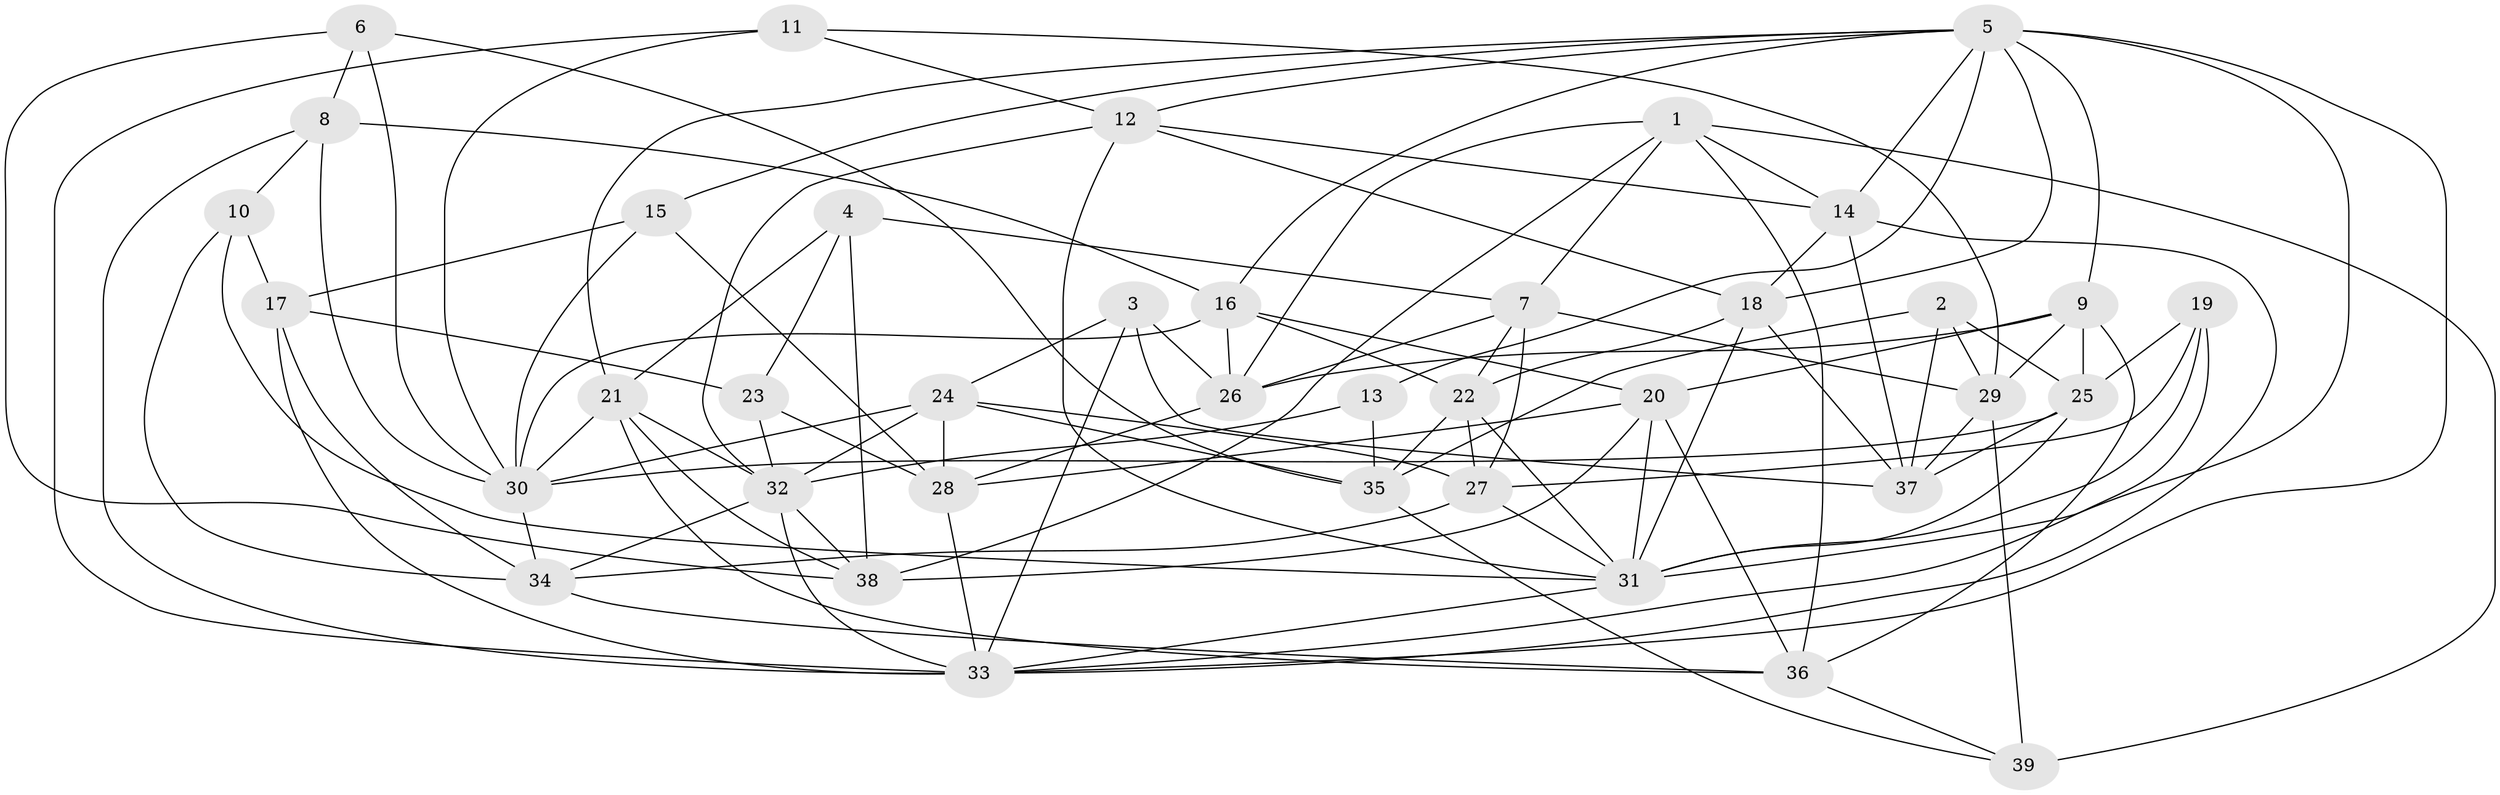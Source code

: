 // original degree distribution, {4: 1.0}
// Generated by graph-tools (version 1.1) at 2025/26/03/09/25 03:26:57]
// undirected, 39 vertices, 113 edges
graph export_dot {
graph [start="1"]
  node [color=gray90,style=filled];
  1;
  2;
  3;
  4;
  5;
  6;
  7;
  8;
  9;
  10;
  11;
  12;
  13;
  14;
  15;
  16;
  17;
  18;
  19;
  20;
  21;
  22;
  23;
  24;
  25;
  26;
  27;
  28;
  29;
  30;
  31;
  32;
  33;
  34;
  35;
  36;
  37;
  38;
  39;
  1 -- 7 [weight=1.0];
  1 -- 14 [weight=1.0];
  1 -- 26 [weight=1.0];
  1 -- 36 [weight=1.0];
  1 -- 38 [weight=1.0];
  1 -- 39 [weight=1.0];
  2 -- 25 [weight=1.0];
  2 -- 29 [weight=1.0];
  2 -- 35 [weight=1.0];
  2 -- 37 [weight=1.0];
  3 -- 24 [weight=1.0];
  3 -- 26 [weight=1.0];
  3 -- 33 [weight=1.0];
  3 -- 37 [weight=1.0];
  4 -- 7 [weight=1.0];
  4 -- 21 [weight=1.0];
  4 -- 23 [weight=1.0];
  4 -- 38 [weight=1.0];
  5 -- 9 [weight=1.0];
  5 -- 12 [weight=1.0];
  5 -- 13 [weight=1.0];
  5 -- 14 [weight=1.0];
  5 -- 15 [weight=1.0];
  5 -- 16 [weight=1.0];
  5 -- 18 [weight=1.0];
  5 -- 21 [weight=1.0];
  5 -- 31 [weight=1.0];
  5 -- 33 [weight=1.0];
  6 -- 8 [weight=1.0];
  6 -- 30 [weight=1.0];
  6 -- 35 [weight=1.0];
  6 -- 38 [weight=1.0];
  7 -- 22 [weight=1.0];
  7 -- 26 [weight=1.0];
  7 -- 27 [weight=1.0];
  7 -- 29 [weight=1.0];
  8 -- 10 [weight=1.0];
  8 -- 16 [weight=1.0];
  8 -- 30 [weight=2.0];
  8 -- 33 [weight=1.0];
  9 -- 20 [weight=1.0];
  9 -- 25 [weight=1.0];
  9 -- 26 [weight=1.0];
  9 -- 29 [weight=1.0];
  9 -- 36 [weight=1.0];
  10 -- 17 [weight=1.0];
  10 -- 31 [weight=1.0];
  10 -- 34 [weight=1.0];
  11 -- 12 [weight=1.0];
  11 -- 29 [weight=1.0];
  11 -- 30 [weight=1.0];
  11 -- 33 [weight=1.0];
  12 -- 14 [weight=1.0];
  12 -- 18 [weight=1.0];
  12 -- 31 [weight=1.0];
  12 -- 32 [weight=1.0];
  13 -- 32 [weight=2.0];
  13 -- 35 [weight=1.0];
  14 -- 18 [weight=1.0];
  14 -- 33 [weight=1.0];
  14 -- 37 [weight=1.0];
  15 -- 17 [weight=1.0];
  15 -- 28 [weight=1.0];
  15 -- 30 [weight=1.0];
  16 -- 20 [weight=1.0];
  16 -- 22 [weight=1.0];
  16 -- 26 [weight=1.0];
  16 -- 30 [weight=1.0];
  17 -- 23 [weight=2.0];
  17 -- 33 [weight=1.0];
  17 -- 34 [weight=1.0];
  18 -- 22 [weight=1.0];
  18 -- 31 [weight=1.0];
  18 -- 37 [weight=1.0];
  19 -- 25 [weight=1.0];
  19 -- 27 [weight=1.0];
  19 -- 31 [weight=1.0];
  19 -- 33 [weight=1.0];
  20 -- 28 [weight=1.0];
  20 -- 31 [weight=1.0];
  20 -- 36 [weight=1.0];
  20 -- 38 [weight=1.0];
  21 -- 30 [weight=1.0];
  21 -- 32 [weight=1.0];
  21 -- 36 [weight=1.0];
  21 -- 38 [weight=1.0];
  22 -- 27 [weight=1.0];
  22 -- 31 [weight=1.0];
  22 -- 35 [weight=1.0];
  23 -- 28 [weight=1.0];
  23 -- 32 [weight=2.0];
  24 -- 27 [weight=1.0];
  24 -- 28 [weight=1.0];
  24 -- 30 [weight=1.0];
  24 -- 32 [weight=1.0];
  24 -- 35 [weight=1.0];
  25 -- 30 [weight=1.0];
  25 -- 31 [weight=1.0];
  25 -- 37 [weight=1.0];
  26 -- 28 [weight=1.0];
  27 -- 31 [weight=1.0];
  27 -- 34 [weight=1.0];
  28 -- 33 [weight=1.0];
  29 -- 37 [weight=1.0];
  29 -- 39 [weight=1.0];
  30 -- 34 [weight=1.0];
  31 -- 33 [weight=1.0];
  32 -- 33 [weight=1.0];
  32 -- 34 [weight=1.0];
  32 -- 38 [weight=1.0];
  34 -- 36 [weight=1.0];
  35 -- 39 [weight=1.0];
  36 -- 39 [weight=1.0];
}
